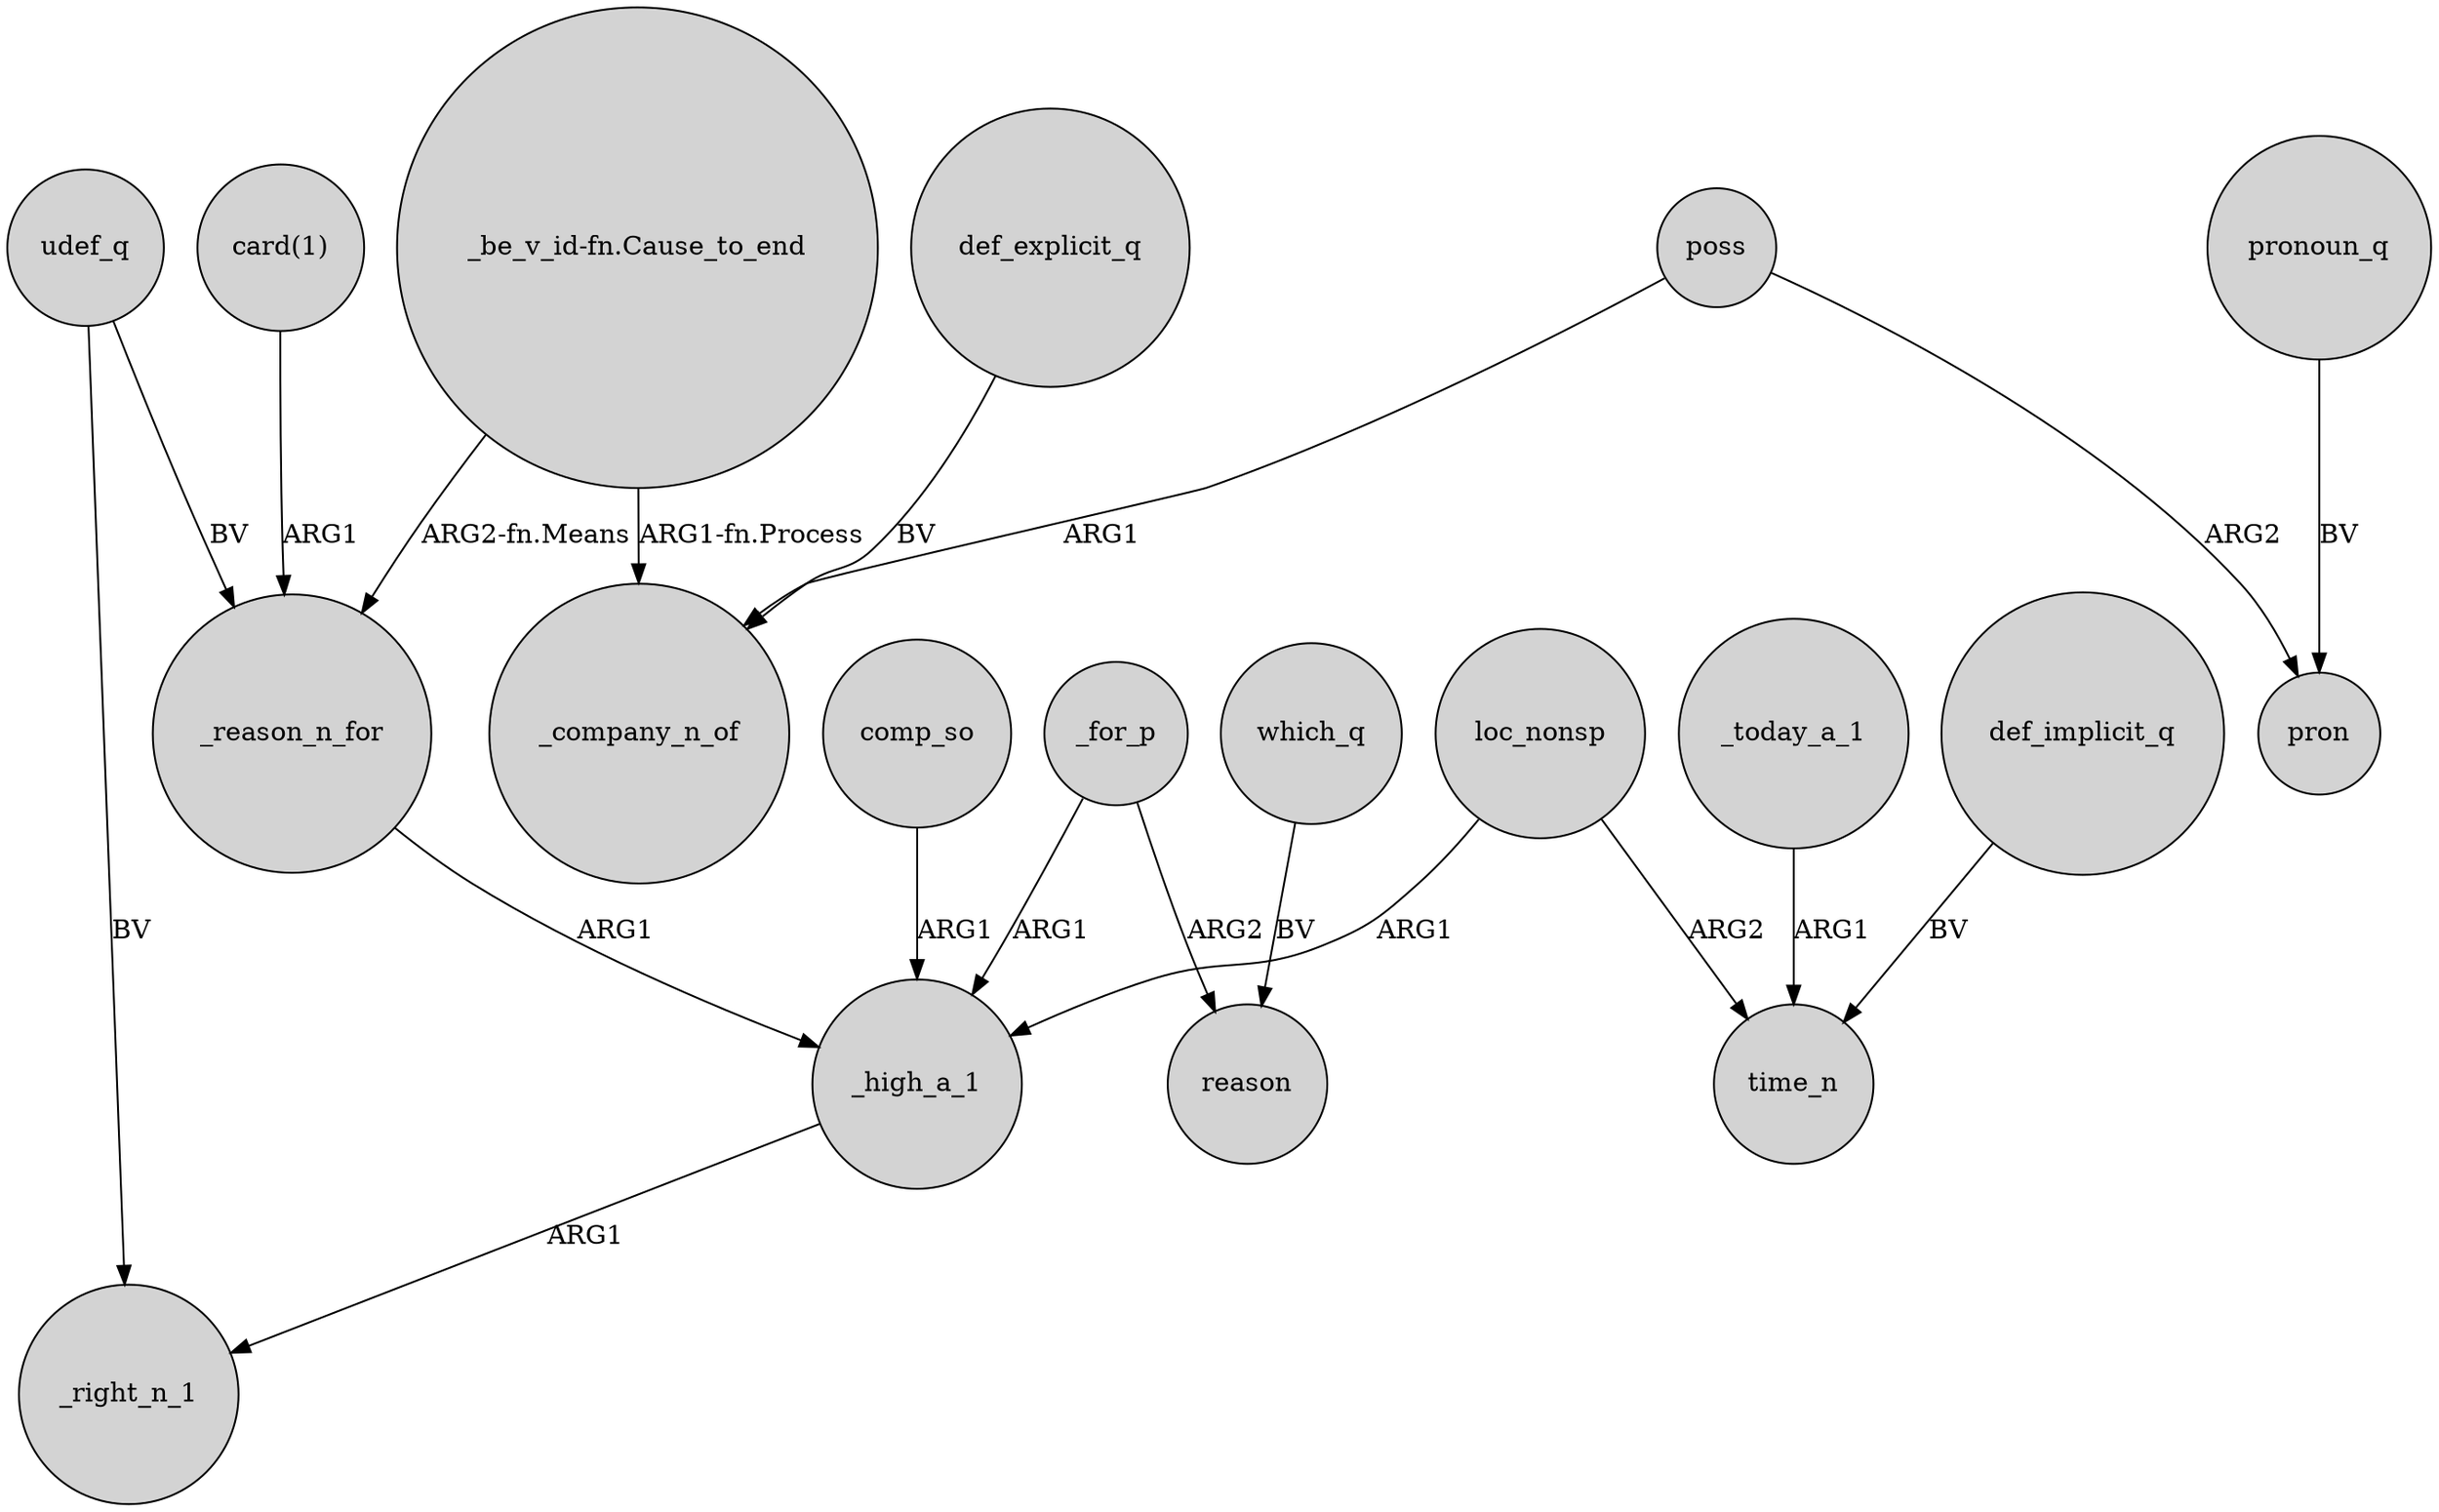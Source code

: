 digraph {
	node [shape=circle style=filled]
	"_be_v_id-fn.Cause_to_end" -> _reason_n_for [label="ARG2-fn.Means"]
	which_q -> reason [label=BV]
	comp_so -> _high_a_1 [label=ARG1]
	"_be_v_id-fn.Cause_to_end" -> _company_n_of [label="ARG1-fn.Process"]
	_for_p -> _high_a_1 [label=ARG1]
	_for_p -> reason [label=ARG2]
	udef_q -> _right_n_1 [label=BV]
	_reason_n_for -> _high_a_1 [label=ARG1]
	"card(1)" -> _reason_n_for [label=ARG1]
	_high_a_1 -> _right_n_1 [label=ARG1]
	pronoun_q -> pron [label=BV]
	poss -> pron [label=ARG2]
	udef_q -> _reason_n_for [label=BV]
	loc_nonsp -> _high_a_1 [label=ARG1]
	_today_a_1 -> time_n [label=ARG1]
	loc_nonsp -> time_n [label=ARG2]
	poss -> _company_n_of [label=ARG1]
	def_explicit_q -> _company_n_of [label=BV]
	def_implicit_q -> time_n [label=BV]
}

